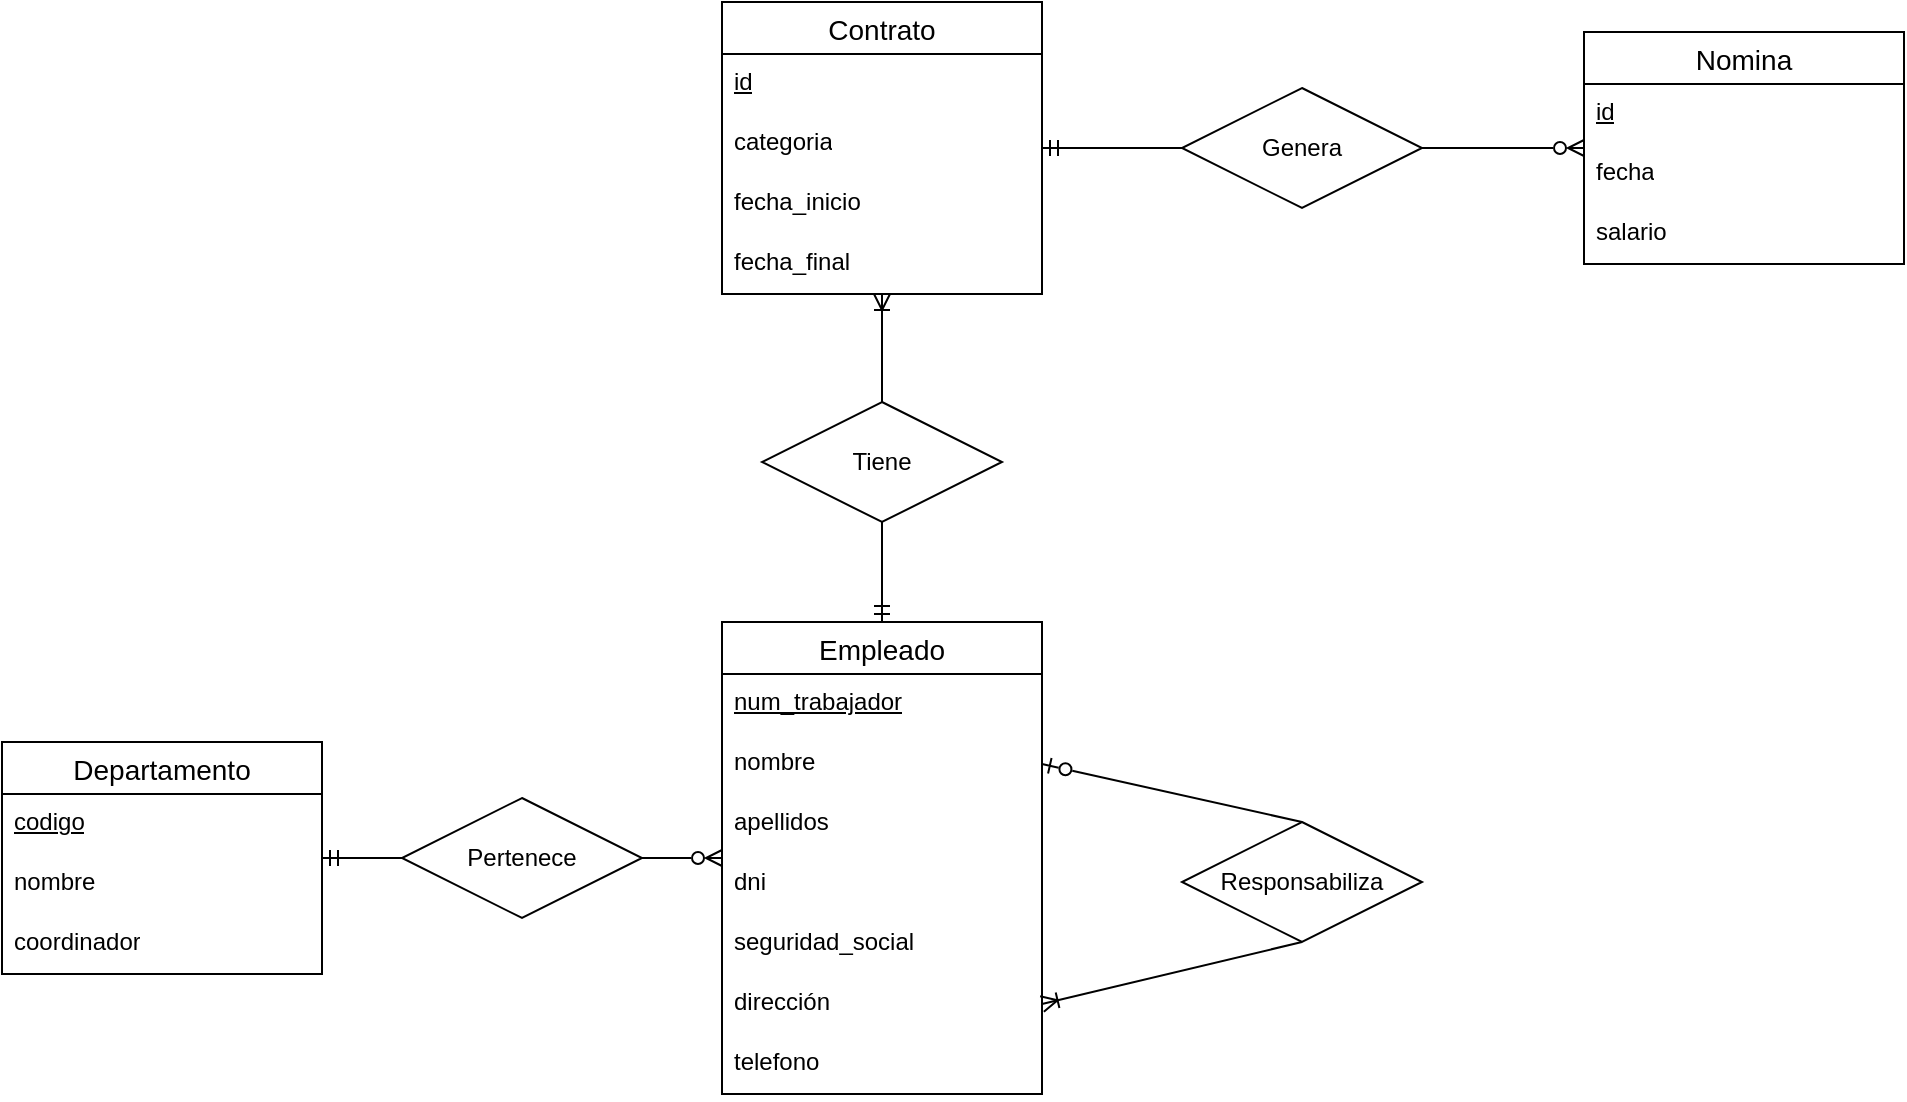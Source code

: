 <mxfile version="22.0.4" type="github">
  <diagram name="Página-1" id="O0059kMxBy4AlQLn8lPF">
    <mxGraphModel dx="1434" dy="1937" grid="1" gridSize="10" guides="1" tooltips="1" connect="1" arrows="1" fold="1" page="1" pageScale="1" pageWidth="827" pageHeight="1169" math="0" shadow="0">
      <root>
        <mxCell id="0" />
        <mxCell id="1" parent="0" />
        <mxCell id="bmKNvkHEY8R20OQs5g9O-1" value="Empleado" style="swimlane;fontStyle=0;childLayout=stackLayout;horizontal=1;startSize=26;horizontalStack=0;resizeParent=1;resizeParentMax=0;resizeLast=0;collapsible=1;marginBottom=0;align=center;fontSize=14;" parent="1" vertex="1">
          <mxGeometry x="419" y="-790" width="160" height="236" as="geometry" />
        </mxCell>
        <mxCell id="bmKNvkHEY8R20OQs5g9O-4" value="&lt;u&gt;num_trabajador&lt;/u&gt;" style="text;strokeColor=none;fillColor=none;spacingLeft=4;spacingRight=4;overflow=hidden;rotatable=0;points=[[0,0.5],[1,0.5]];portConstraint=eastwest;fontSize=12;whiteSpace=wrap;html=1;" parent="bmKNvkHEY8R20OQs5g9O-1" vertex="1">
          <mxGeometry y="26" width="160" height="30" as="geometry" />
        </mxCell>
        <mxCell id="bmKNvkHEY8R20OQs5g9O-21" value="nombre" style="text;strokeColor=none;fillColor=none;spacingLeft=4;spacingRight=4;overflow=hidden;rotatable=0;points=[[0,0.5],[1,0.5]];portConstraint=eastwest;fontSize=12;whiteSpace=wrap;html=1;" parent="bmKNvkHEY8R20OQs5g9O-1" vertex="1">
          <mxGeometry y="56" width="160" height="30" as="geometry" />
        </mxCell>
        <mxCell id="bmKNvkHEY8R20OQs5g9O-22" value="apellidos" style="text;strokeColor=none;fillColor=none;spacingLeft=4;spacingRight=4;overflow=hidden;rotatable=0;points=[[0,0.5],[1,0.5]];portConstraint=eastwest;fontSize=12;whiteSpace=wrap;html=1;" parent="bmKNvkHEY8R20OQs5g9O-1" vertex="1">
          <mxGeometry y="86" width="160" height="30" as="geometry" />
        </mxCell>
        <mxCell id="bmKNvkHEY8R20OQs5g9O-2" value="dni" style="text;strokeColor=none;fillColor=none;spacingLeft=4;spacingRight=4;overflow=hidden;rotatable=0;points=[[0,0.5],[1,0.5]];portConstraint=eastwest;fontSize=12;whiteSpace=wrap;html=1;" parent="bmKNvkHEY8R20OQs5g9O-1" vertex="1">
          <mxGeometry y="116" width="160" height="30" as="geometry" />
        </mxCell>
        <mxCell id="bmKNvkHEY8R20OQs5g9O-3" value="seguridad_social" style="text;strokeColor=none;fillColor=none;spacingLeft=4;spacingRight=4;overflow=hidden;rotatable=0;points=[[0,0.5],[1,0.5]];portConstraint=eastwest;fontSize=12;whiteSpace=wrap;html=1;" parent="bmKNvkHEY8R20OQs5g9O-1" vertex="1">
          <mxGeometry y="146" width="160" height="30" as="geometry" />
        </mxCell>
        <mxCell id="bmKNvkHEY8R20OQs5g9O-23" value="dirección" style="text;strokeColor=none;fillColor=none;spacingLeft=4;spacingRight=4;overflow=hidden;rotatable=0;points=[[0,0.5],[1,0.5]];portConstraint=eastwest;fontSize=12;whiteSpace=wrap;html=1;" parent="bmKNvkHEY8R20OQs5g9O-1" vertex="1">
          <mxGeometry y="176" width="160" height="30" as="geometry" />
        </mxCell>
        <mxCell id="bmKNvkHEY8R20OQs5g9O-24" value="telefono" style="text;strokeColor=none;fillColor=none;spacingLeft=4;spacingRight=4;overflow=hidden;rotatable=0;points=[[0,0.5],[1,0.5]];portConstraint=eastwest;fontSize=12;whiteSpace=wrap;html=1;" parent="bmKNvkHEY8R20OQs5g9O-1" vertex="1">
          <mxGeometry y="206" width="160" height="30" as="geometry" />
        </mxCell>
        <mxCell id="bmKNvkHEY8R20OQs5g9O-5" value="Departamento" style="swimlane;fontStyle=0;childLayout=stackLayout;horizontal=1;startSize=26;horizontalStack=0;resizeParent=1;resizeParentMax=0;resizeLast=0;collapsible=1;marginBottom=0;align=center;fontSize=14;" parent="1" vertex="1">
          <mxGeometry x="59" y="-730" width="160" height="116" as="geometry" />
        </mxCell>
        <mxCell id="bmKNvkHEY8R20OQs5g9O-6" value="&lt;u&gt;codigo&lt;/u&gt;" style="text;strokeColor=none;fillColor=none;spacingLeft=4;spacingRight=4;overflow=hidden;rotatable=0;points=[[0,0.5],[1,0.5]];portConstraint=eastwest;fontSize=12;whiteSpace=wrap;html=1;" parent="bmKNvkHEY8R20OQs5g9O-5" vertex="1">
          <mxGeometry y="26" width="160" height="30" as="geometry" />
        </mxCell>
        <mxCell id="bmKNvkHEY8R20OQs5g9O-7" value="nombre" style="text;strokeColor=none;fillColor=none;spacingLeft=4;spacingRight=4;overflow=hidden;rotatable=0;points=[[0,0.5],[1,0.5]];portConstraint=eastwest;fontSize=12;whiteSpace=wrap;html=1;" parent="bmKNvkHEY8R20OQs5g9O-5" vertex="1">
          <mxGeometry y="56" width="160" height="30" as="geometry" />
        </mxCell>
        <mxCell id="bmKNvkHEY8R20OQs5g9O-8" value="coordinador" style="text;strokeColor=none;fillColor=none;spacingLeft=4;spacingRight=4;overflow=hidden;rotatable=0;points=[[0,0.5],[1,0.5]];portConstraint=eastwest;fontSize=12;whiteSpace=wrap;html=1;" parent="bmKNvkHEY8R20OQs5g9O-5" vertex="1">
          <mxGeometry y="86" width="160" height="30" as="geometry" />
        </mxCell>
        <mxCell id="bmKNvkHEY8R20OQs5g9O-9" value="Contrato" style="swimlane;fontStyle=0;childLayout=stackLayout;horizontal=1;startSize=26;horizontalStack=0;resizeParent=1;resizeParentMax=0;resizeLast=0;collapsible=1;marginBottom=0;align=center;fontSize=14;" parent="1" vertex="1">
          <mxGeometry x="419" y="-1100" width="160" height="146" as="geometry" />
        </mxCell>
        <mxCell id="bmKNvkHEY8R20OQs5g9O-10" value="&lt;u&gt;id&lt;/u&gt;" style="text;strokeColor=none;fillColor=none;spacingLeft=4;spacingRight=4;overflow=hidden;rotatable=0;points=[[0,0.5],[1,0.5]];portConstraint=eastwest;fontSize=12;whiteSpace=wrap;html=1;" parent="bmKNvkHEY8R20OQs5g9O-9" vertex="1">
          <mxGeometry y="26" width="160" height="30" as="geometry" />
        </mxCell>
        <mxCell id="bmKNvkHEY8R20OQs5g9O-11" value="categoria" style="text;strokeColor=none;fillColor=none;spacingLeft=4;spacingRight=4;overflow=hidden;rotatable=0;points=[[0,0.5],[1,0.5]];portConstraint=eastwest;fontSize=12;whiteSpace=wrap;html=1;" parent="bmKNvkHEY8R20OQs5g9O-9" vertex="1">
          <mxGeometry y="56" width="160" height="30" as="geometry" />
        </mxCell>
        <mxCell id="bmKNvkHEY8R20OQs5g9O-12" value="fecha_inicio" style="text;strokeColor=none;fillColor=none;spacingLeft=4;spacingRight=4;overflow=hidden;rotatable=0;points=[[0,0.5],[1,0.5]];portConstraint=eastwest;fontSize=12;whiteSpace=wrap;html=1;" parent="bmKNvkHEY8R20OQs5g9O-9" vertex="1">
          <mxGeometry y="86" width="160" height="30" as="geometry" />
        </mxCell>
        <mxCell id="bmKNvkHEY8R20OQs5g9O-26" value="fecha_final" style="text;strokeColor=none;fillColor=none;spacingLeft=4;spacingRight=4;overflow=hidden;rotatable=0;points=[[0,0.5],[1,0.5]];portConstraint=eastwest;fontSize=12;whiteSpace=wrap;html=1;" parent="bmKNvkHEY8R20OQs5g9O-9" vertex="1">
          <mxGeometry y="116" width="160" height="30" as="geometry" />
        </mxCell>
        <mxCell id="bmKNvkHEY8R20OQs5g9O-27" value="Responsabiliza" style="shape=rhombus;perimeter=rhombusPerimeter;whiteSpace=wrap;html=1;align=center;" parent="1" vertex="1">
          <mxGeometry x="649" y="-690" width="120" height="60" as="geometry" />
        </mxCell>
        <mxCell id="bmKNvkHEY8R20OQs5g9O-29" value="" style="endArrow=none;html=1;entryX=0.5;entryY=1;entryDx=0;entryDy=0;exitX=1;exitY=0.5;exitDx=0;exitDy=0;curved=1;startArrow=ERoneToMany;startFill=0;" parent="1" source="bmKNvkHEY8R20OQs5g9O-23" target="bmKNvkHEY8R20OQs5g9O-27" edge="1">
          <mxGeometry width="50" height="50" relative="1" as="geometry">
            <mxPoint x="389" y="-510" as="sourcePoint" />
            <mxPoint x="439" y="-560" as="targetPoint" />
          </mxGeometry>
        </mxCell>
        <mxCell id="bmKNvkHEY8R20OQs5g9O-30" value="" style="endArrow=none;html=1;rounded=0;entryX=0.5;entryY=0;entryDx=0;entryDy=0;exitX=1;exitY=0.5;exitDx=0;exitDy=0;endFill=0;startArrow=ERzeroToOne;startFill=0;" parent="1" source="bmKNvkHEY8R20OQs5g9O-21" target="bmKNvkHEY8R20OQs5g9O-27" edge="1">
          <mxGeometry width="50" height="50" relative="1" as="geometry">
            <mxPoint x="389" y="-510" as="sourcePoint" />
            <mxPoint x="439" y="-560" as="targetPoint" />
          </mxGeometry>
        </mxCell>
        <mxCell id="bmKNvkHEY8R20OQs5g9O-36" style="edgeStyle=orthogonalEdgeStyle;rounded=0;orthogonalLoop=1;jettySize=auto;html=1;endArrow=ERmandOne;endFill=0;" parent="1" source="bmKNvkHEY8R20OQs5g9O-35" target="bmKNvkHEY8R20OQs5g9O-5" edge="1">
          <mxGeometry relative="1" as="geometry" />
        </mxCell>
        <mxCell id="bmKNvkHEY8R20OQs5g9O-37" style="edgeStyle=orthogonalEdgeStyle;rounded=0;orthogonalLoop=1;jettySize=auto;html=1;endArrow=ERzeroToMany;endFill=0;" parent="1" source="bmKNvkHEY8R20OQs5g9O-35" target="bmKNvkHEY8R20OQs5g9O-1" edge="1">
          <mxGeometry relative="1" as="geometry" />
        </mxCell>
        <mxCell id="bmKNvkHEY8R20OQs5g9O-35" value="Pertenece" style="shape=rhombus;perimeter=rhombusPerimeter;whiteSpace=wrap;html=1;align=center;" parent="1" vertex="1">
          <mxGeometry x="259" y="-702" width="120" height="60" as="geometry" />
        </mxCell>
        <mxCell id="bmKNvkHEY8R20OQs5g9O-39" style="edgeStyle=orthogonalEdgeStyle;rounded=0;orthogonalLoop=1;jettySize=auto;html=1;endArrow=ERoneToMany;endFill=0;" parent="1" source="bmKNvkHEY8R20OQs5g9O-38" target="bmKNvkHEY8R20OQs5g9O-9" edge="1">
          <mxGeometry relative="1" as="geometry" />
        </mxCell>
        <mxCell id="bmKNvkHEY8R20OQs5g9O-40" style="edgeStyle=orthogonalEdgeStyle;rounded=0;orthogonalLoop=1;jettySize=auto;html=1;endArrow=ERmandOne;endFill=0;" parent="1" source="bmKNvkHEY8R20OQs5g9O-38" target="bmKNvkHEY8R20OQs5g9O-1" edge="1">
          <mxGeometry relative="1" as="geometry" />
        </mxCell>
        <mxCell id="bmKNvkHEY8R20OQs5g9O-38" value="Tiene" style="shape=rhombus;perimeter=rhombusPerimeter;whiteSpace=wrap;html=1;align=center;" parent="1" vertex="1">
          <mxGeometry x="439" y="-900" width="120" height="60" as="geometry" />
        </mxCell>
        <mxCell id="bmKNvkHEY8R20OQs5g9O-17" value="Nomina" style="swimlane;fontStyle=0;childLayout=stackLayout;horizontal=1;startSize=26;horizontalStack=0;resizeParent=1;resizeParentMax=0;resizeLast=0;collapsible=1;marginBottom=0;align=center;fontSize=14;" parent="1" vertex="1">
          <mxGeometry x="850" y="-1085" width="160" height="116" as="geometry" />
        </mxCell>
        <mxCell id="bmKNvkHEY8R20OQs5g9O-20" value="&lt;u&gt;id&lt;/u&gt;" style="text;strokeColor=none;fillColor=none;spacingLeft=4;spacingRight=4;overflow=hidden;rotatable=0;points=[[0,0.5],[1,0.5]];portConstraint=eastwest;fontSize=12;whiteSpace=wrap;html=1;" parent="bmKNvkHEY8R20OQs5g9O-17" vertex="1">
          <mxGeometry y="26" width="160" height="30" as="geometry" />
        </mxCell>
        <mxCell id="bmKNvkHEY8R20OQs5g9O-18" value="fecha" style="text;strokeColor=none;fillColor=none;spacingLeft=4;spacingRight=4;overflow=hidden;rotatable=0;points=[[0,0.5],[1,0.5]];portConstraint=eastwest;fontSize=12;whiteSpace=wrap;html=1;" parent="bmKNvkHEY8R20OQs5g9O-17" vertex="1">
          <mxGeometry y="56" width="160" height="30" as="geometry" />
        </mxCell>
        <mxCell id="bmKNvkHEY8R20OQs5g9O-19" value="salario" style="text;strokeColor=none;fillColor=none;spacingLeft=4;spacingRight=4;overflow=hidden;rotatable=0;points=[[0,0.5],[1,0.5]];portConstraint=eastwest;fontSize=12;whiteSpace=wrap;html=1;" parent="bmKNvkHEY8R20OQs5g9O-17" vertex="1">
          <mxGeometry y="86" width="160" height="30" as="geometry" />
        </mxCell>
        <mxCell id="7werQfA85I9A53arLepe-2" style="edgeStyle=orthogonalEdgeStyle;rounded=0;orthogonalLoop=1;jettySize=auto;html=1;endArrow=ERmandOne;endFill=0;" edge="1" parent="1" source="7werQfA85I9A53arLepe-1" target="bmKNvkHEY8R20OQs5g9O-9">
          <mxGeometry relative="1" as="geometry" />
        </mxCell>
        <mxCell id="7werQfA85I9A53arLepe-3" style="edgeStyle=orthogonalEdgeStyle;rounded=0;orthogonalLoop=1;jettySize=auto;html=1;endArrow=ERzeroToMany;endFill=0;" edge="1" parent="1" source="7werQfA85I9A53arLepe-1" target="bmKNvkHEY8R20OQs5g9O-17">
          <mxGeometry relative="1" as="geometry" />
        </mxCell>
        <mxCell id="7werQfA85I9A53arLepe-1" value="Genera" style="shape=rhombus;perimeter=rhombusPerimeter;whiteSpace=wrap;html=1;align=center;" vertex="1" parent="1">
          <mxGeometry x="649" y="-1057" width="120" height="60" as="geometry" />
        </mxCell>
      </root>
    </mxGraphModel>
  </diagram>
</mxfile>
